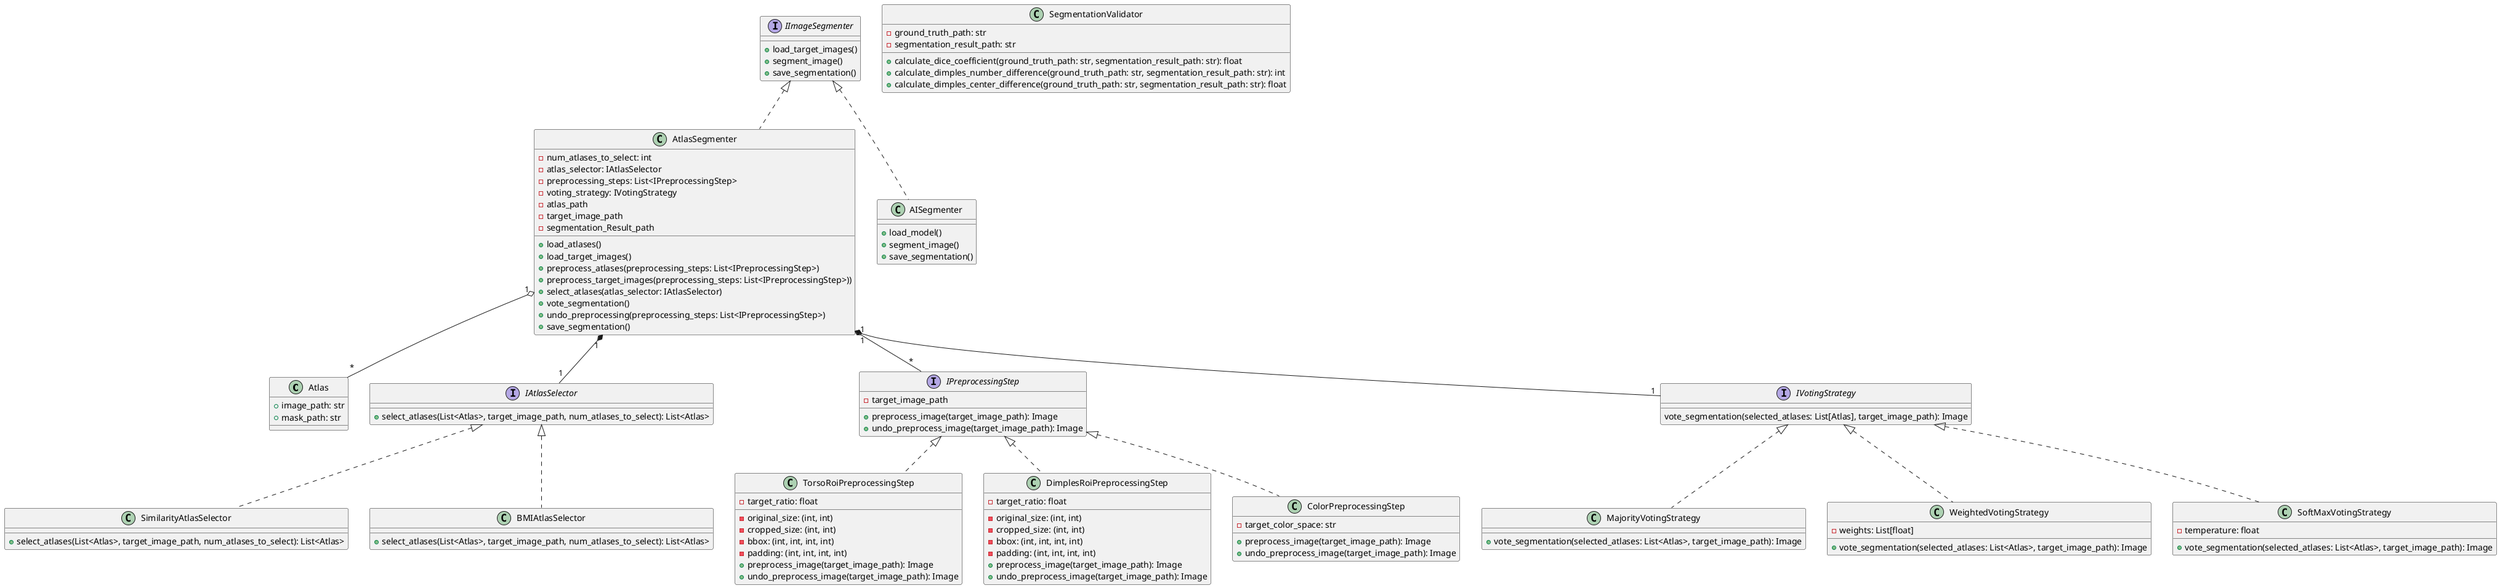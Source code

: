 @startuml
' https://plantuml.com/class-diagram
class Atlas {
+ image_path: str
+ mask_path: str
}

interface IImageSegmenter {
+ load_target_images()
+ segment_image()
+ save_segmentation()
}

IImageSegmenter <|.. AtlasSegmenter
IImageSegmenter <|.. AISegmenter

class AtlasSegmenter {
- num_atlases_to_select: int
- atlas_selector: IAtlasSelector
- preprocessing_steps: List<IPreprocessingStep>
- voting_strategy: IVotingStrategy
- atlas_path
- target_image_path
- segmentation_Result_path
+ load_atlases()
+ load_target_images()
+ preprocess_atlases(preprocessing_steps: List<IPreprocessingStep>)
+ preprocess_target_images(preprocessing_steps: List<IPreprocessingStep>))
+ select_atlases(atlas_selector: IAtlasSelector)
+ vote_segmentation()
+ undo_preprocessing(preprocessing_steps: List<IPreprocessingStep>)
+ save_segmentation()
}

interface IAtlasSelector {
+ select_atlases(List<Atlas>, target_image_path, num_atlases_to_select): List<Atlas>
}

class SimilarityAtlasSelector {
+ select_atlases(List<Atlas>, target_image_path, num_atlases_to_select): List<Atlas>
}

class BMIAtlasSelector {
+ select_atlases(List<Atlas>, target_image_path, num_atlases_to_select): List<Atlas>
}

interface IPreprocessingStep {
- target_image_path
+ preprocess_image(target_image_path): Image
+ undo_preprocess_image(target_image_path): Image
}

class TorsoRoiPreprocessingStep {
- original_size: (int, int)
- target_ratio: float
- cropped_size: (int, int)
- bbox: (int, int, int, int)
- padding: (int, int, int, int)
+ preprocess_image(target_image_path): Image
+ undo_preprocess_image(target_image_path): Image
}

class DimplesRoiPreprocessingStep {
- original_size: (int, int)
- target_ratio: float
- cropped_size: (int, int)
- bbox: (int, int, int, int)
- padding: (int, int, int, int)
+ preprocess_image(target_image_path): Image
+ undo_preprocess_image(target_image_path): Image
}

class ColorPreprocessingStep {
- target_color_space: str
+ preprocess_image(target_image_path): Image
+ undo_preprocess_image(target_image_path): Image
}

interface IVotingStrategy {
vote_segmentation(selected_atlases: List[Atlas], target_image_path): Image
}

class MajorityVotingStrategy {
+ vote_segmentation(selected_atlases: List<Atlas>, target_image_path): Image
}

class WeightedVotingStrategy {
- weights: List[float]
+ vote_segmentation(selected_atlases: List<Atlas>, target_image_path): Image
}

class SoftMaxVotingStrategy {
- temperature: float
+ vote_segmentation(selected_atlases: List<Atlas>, target_image_path): Image
}


AtlasSegmenter "1" o-- "*" Atlas
AtlasSegmenter "1" *-- "1" IAtlasSelector
IAtlasSelector <|.. SimilarityAtlasSelector
IAtlasSelector <|.. BMIAtlasSelector
AtlasSegmenter "1" o-- "*" IPreprocessingStep
IPreprocessingStep <|.. TorsoRoiPreprocessingStep
IPreprocessingStep <|.. DimplesRoiPreprocessingStep
IPreprocessingStep <|.. ColorPreprocessingStep
AtlasSegmenter "1" *-- "1" IVotingStrategy
IVotingStrategy <|.. MajorityVotingStrategy
IVotingStrategy <|.. WeightedVotingStrategy
IVotingStrategy <|.. SoftMaxVotingStrategy

class SegmentationValidator {
- ground_truth_path: str
- segmentation_result_path: str
+ calculate_dice_coefficient(ground_truth_path: str, segmentation_result_path: str): float
+ calculate_dimples_number_difference(ground_truth_path: str, segmentation_result_path: str): int
+ calculate_dimples_center_difference(ground_truth_path: str, segmentation_result_path: str): float
}

class AISegmenter {
+ load_model()
+ segment_image()
+ save_segmentation()
}

@enduml

